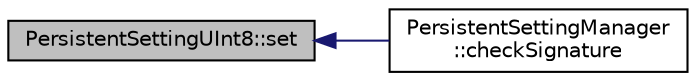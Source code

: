 digraph "PersistentSettingUInt8::set"
{
  edge [fontname="Helvetica",fontsize="10",labelfontname="Helvetica",labelfontsize="10"];
  node [fontname="Helvetica",fontsize="10",shape=record];
  rankdir="LR";
  Node9 [label="PersistentSettingUInt8::set",height=0.2,width=0.4,color="black", fillcolor="grey75", style="filled", fontcolor="black"];
  Node9 -> Node10 [dir="back",color="midnightblue",fontsize="10",style="solid",fontname="Helvetica"];
  Node10 [label="PersistentSettingManager\l::checkSignature",height=0.2,width=0.4,color="black", fillcolor="white", style="filled",URL="$classPersistentSettingManager.html#a205e24b97f47f475ef0d443755a93b35"];
}
